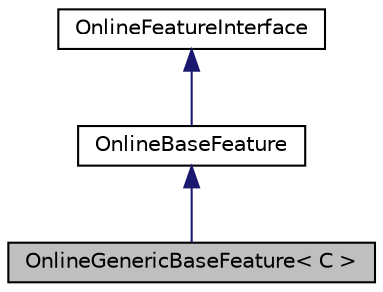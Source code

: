 digraph "OnlineGenericBaseFeature&lt; C &gt;"
{
  edge [fontname="Helvetica",fontsize="10",labelfontname="Helvetica",labelfontsize="10"];
  node [fontname="Helvetica",fontsize="10",shape=record];
  Node0 [label="OnlineGenericBaseFeature\< C \>",height=0.2,width=0.4,color="black", fillcolor="grey75", style="filled", fontcolor="black"];
  Node1 -> Node0 [dir="back",color="midnightblue",fontsize="10",style="solid",fontname="Helvetica"];
  Node1 [label="OnlineBaseFeature",height=0.2,width=0.4,color="black", fillcolor="white", style="filled",URL="$classkaldi_1_1OnlineBaseFeature.html",tooltip="Add a virtual class for \"source\" features such as MFCC or PLP or pitch features. "];
  Node2 -> Node1 [dir="back",color="midnightblue",fontsize="10",style="solid",fontname="Helvetica"];
  Node2 [label="OnlineFeatureInterface",height=0.2,width=0.4,color="black", fillcolor="white", style="filled",URL="$classkaldi_1_1OnlineFeatureInterface.html",tooltip="OnlineFeatureInterface is an interface for online feature processing (it is also usable in the offlin..."];
}
